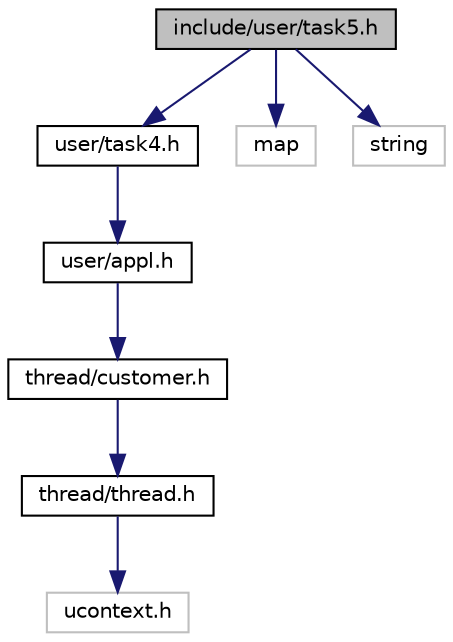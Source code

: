 digraph G
{
  bgcolor="transparent";
  edge [fontname="Helvetica",fontsize="10",labelfontname="Helvetica",labelfontsize="10"];
  node [fontname="Helvetica",fontsize="10",shape=record];
  Node1 [label="include/user/task5.h",height=0.2,width=0.4,color="black", fillcolor="grey75", style="filled" fontcolor="black"];
  Node1 -> Node2 [color="midnightblue",fontsize="10",style="solid",fontname="Helvetica"];
  Node2 [label="user/task4.h",height=0.2,width=0.4,color="black",URL="$task4_8h.html"];
  Node2 -> Node3 [color="midnightblue",fontsize="10",style="solid",fontname="Helvetica"];
  Node3 [label="user/appl.h",height=0.2,width=0.4,color="black",URL="$appl_8h.html",tooltip="declaration of basic class for application of the tasks"];
  Node3 -> Node4 [color="midnightblue",fontsize="10",style="solid",fontname="Helvetica"];
  Node4 [label="thread/customer.h",height=0.2,width=0.4,color="black",URL="$customer_8h.html"];
  Node4 -> Node5 [color="midnightblue",fontsize="10",style="solid",fontname="Helvetica"];
  Node5 [label="thread/thread.h",height=0.2,width=0.4,color="black",URL="$thread_8h.html"];
  Node5 -> Node6 [color="midnightblue",fontsize="10",style="solid",fontname="Helvetica"];
  Node6 [label="ucontext.h",height=0.2,width=0.4,color="grey75"];
  Node1 -> Node7 [color="midnightblue",fontsize="10",style="solid",fontname="Helvetica"];
  Node7 [label="map",height=0.2,width=0.4,color="grey75"];
  Node1 -> Node8 [color="midnightblue",fontsize="10",style="solid",fontname="Helvetica"];
  Node8 [label="string",height=0.2,width=0.4,color="grey75"];
}

